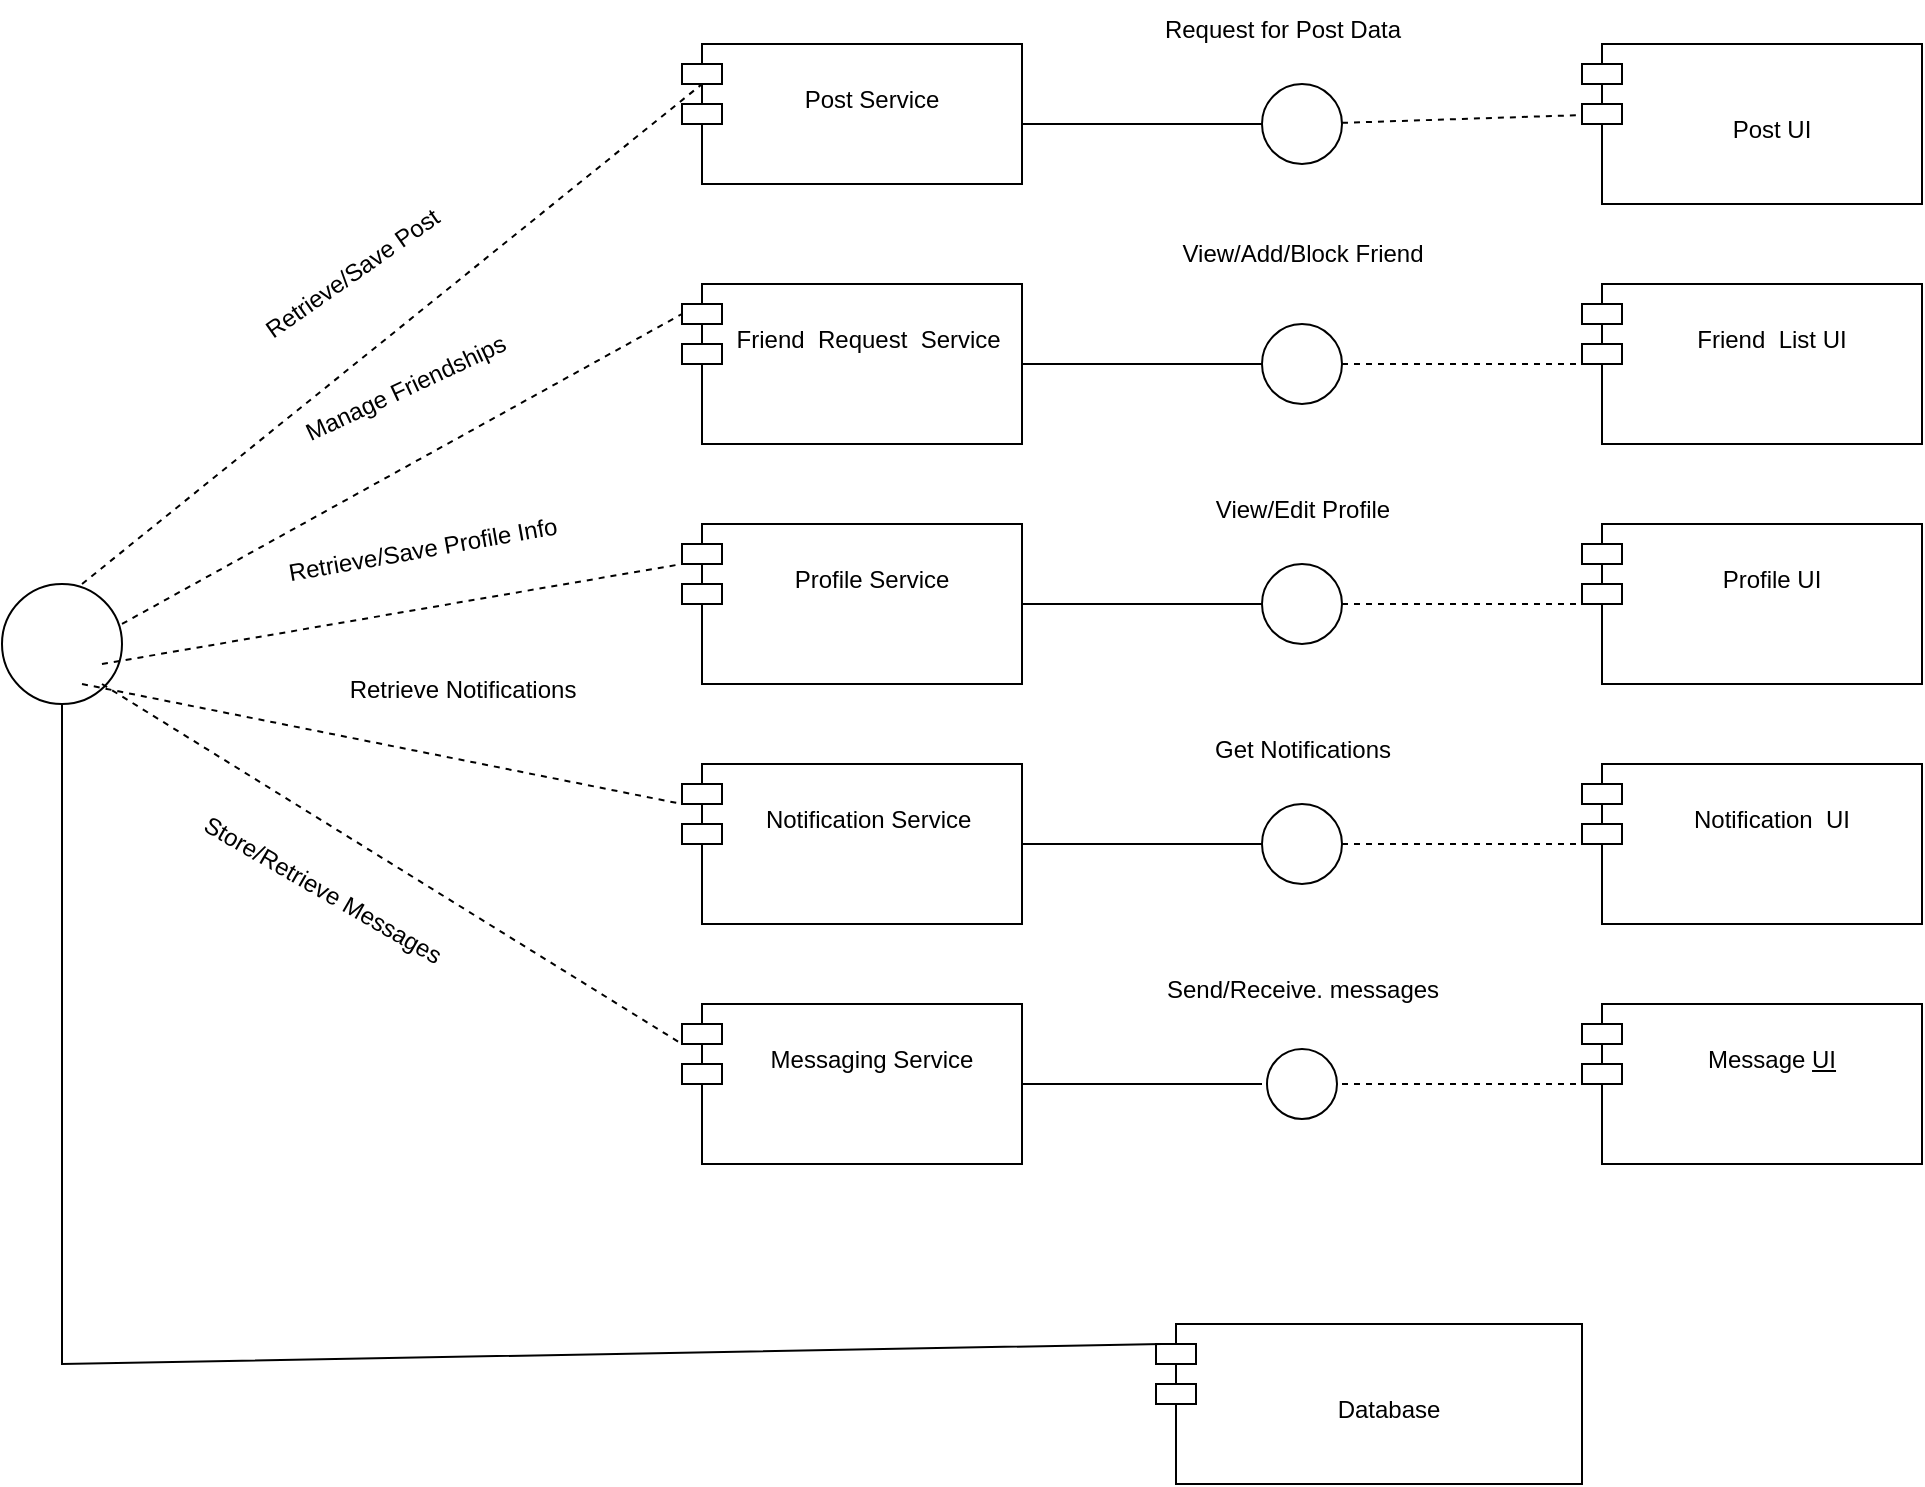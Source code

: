 <mxfile version="24.8.9">
  <diagram id="C5RBs43oDa-KdzZeNtuy" name="Page-1">
    <mxGraphModel dx="2327" dy="826" grid="1" gridSize="10" guides="1" tooltips="1" connect="1" arrows="1" fold="1" page="1" pageScale="1" pageWidth="827" pageHeight="1169" math="0" shadow="0">
      <root>
        <mxCell id="WIyWlLk6GJQsqaUBKTNV-0" />
        <mxCell id="WIyWlLk6GJQsqaUBKTNV-1" parent="WIyWlLk6GJQsqaUBKTNV-0" />
        <mxCell id="h1EXVGH7kKQslM6CAfzX-0" value="&lt;div&gt;&lt;br&gt;&lt;/div&gt;&lt;div&gt;&lt;br&gt;&lt;/div&gt;&lt;div&gt;Post UI&lt;/div&gt;" style="shape=module;align=left;spacingLeft=20;align=center;verticalAlign=top;whiteSpace=wrap;html=1;" vertex="1" parent="WIyWlLk6GJQsqaUBKTNV-1">
          <mxGeometry x="520" y="120" width="170" height="80" as="geometry" />
        </mxCell>
        <mxCell id="h1EXVGH7kKQslM6CAfzX-5" value="" style="endArrow=none;dashed=1;html=1;rounded=0;entryX=0;entryY=0.444;entryDx=0;entryDy=0;entryPerimeter=0;" edge="1" parent="WIyWlLk6GJQsqaUBKTNV-1" source="h1EXVGH7kKQslM6CAfzX-6" target="h1EXVGH7kKQslM6CAfzX-0">
          <mxGeometry width="50" height="50" relative="1" as="geometry">
            <mxPoint x="390" y="160" as="sourcePoint" />
            <mxPoint x="390" y="150" as="targetPoint" />
          </mxGeometry>
        </mxCell>
        <mxCell id="h1EXVGH7kKQslM6CAfzX-6" value="" style="ellipse;whiteSpace=wrap;html=1;aspect=fixed;" vertex="1" parent="WIyWlLk6GJQsqaUBKTNV-1">
          <mxGeometry x="360" y="140" width="40" height="40" as="geometry" />
        </mxCell>
        <mxCell id="h1EXVGH7kKQslM6CAfzX-8" value="&lt;div&gt;&lt;br&gt;&lt;/div&gt;&lt;div&gt;Post Service&lt;/div&gt;" style="shape=module;align=left;spacingLeft=20;align=center;verticalAlign=top;whiteSpace=wrap;html=1;" vertex="1" parent="WIyWlLk6GJQsqaUBKTNV-1">
          <mxGeometry x="70" y="120" width="170" height="70" as="geometry" />
        </mxCell>
        <mxCell id="h1EXVGH7kKQslM6CAfzX-10" value="" style="endArrow=none;html=1;rounded=0;entryX=0;entryY=0.5;entryDx=0;entryDy=0;exitX=1;exitY=0.571;exitDx=0;exitDy=0;exitPerimeter=0;" edge="1" parent="WIyWlLk6GJQsqaUBKTNV-1" source="h1EXVGH7kKQslM6CAfzX-8" target="h1EXVGH7kKQslM6CAfzX-6">
          <mxGeometry width="50" height="50" relative="1" as="geometry">
            <mxPoint x="310" y="350" as="sourcePoint" />
            <mxPoint x="360" y="300" as="targetPoint" />
          </mxGeometry>
        </mxCell>
        <mxCell id="h1EXVGH7kKQslM6CAfzX-11" value="&lt;div&gt;&lt;br&gt;&lt;/div&gt;&lt;div&gt;Friend&amp;nbsp; Request&amp;nbsp; Service&amp;nbsp;&lt;/div&gt;" style="shape=module;align=left;spacingLeft=20;align=center;verticalAlign=top;whiteSpace=wrap;html=1;" vertex="1" parent="WIyWlLk6GJQsqaUBKTNV-1">
          <mxGeometry x="70" y="240" width="170" height="80" as="geometry" />
        </mxCell>
        <mxCell id="h1EXVGH7kKQslM6CAfzX-13" value="" style="endArrow=none;html=1;rounded=0;exitX=1;exitY=0.5;exitDx=0;exitDy=0;" edge="1" parent="WIyWlLk6GJQsqaUBKTNV-1" source="h1EXVGH7kKQslM6CAfzX-11">
          <mxGeometry width="50" height="50" relative="1" as="geometry">
            <mxPoint x="250" y="280" as="sourcePoint" />
            <mxPoint x="360" y="280" as="targetPoint" />
          </mxGeometry>
        </mxCell>
        <mxCell id="h1EXVGH7kKQslM6CAfzX-14" value="" style="ellipse;whiteSpace=wrap;html=1;aspect=fixed;" vertex="1" parent="WIyWlLk6GJQsqaUBKTNV-1">
          <mxGeometry x="360" y="260" width="40" height="40" as="geometry" />
        </mxCell>
        <mxCell id="h1EXVGH7kKQslM6CAfzX-15" value="&lt;div&gt;&lt;br&gt;&lt;/div&gt;&lt;div&gt;Friend&amp;nbsp; List UI&lt;/div&gt;" style="shape=module;align=left;spacingLeft=20;align=center;verticalAlign=top;whiteSpace=wrap;html=1;" vertex="1" parent="WIyWlLk6GJQsqaUBKTNV-1">
          <mxGeometry x="520" y="240" width="170" height="80" as="geometry" />
        </mxCell>
        <mxCell id="h1EXVGH7kKQslM6CAfzX-16" value="" style="endArrow=none;dashed=1;html=1;rounded=0;entryX=0;entryY=0.5;entryDx=0;entryDy=0;entryPerimeter=0;exitX=1;exitY=0.5;exitDx=0;exitDy=0;exitPerimeter=0;" edge="1" parent="WIyWlLk6GJQsqaUBKTNV-1" source="h1EXVGH7kKQslM6CAfzX-14" target="h1EXVGH7kKQslM6CAfzX-15">
          <mxGeometry width="50" height="50" relative="1" as="geometry">
            <mxPoint x="270" y="380" as="sourcePoint" />
            <mxPoint x="320" y="330" as="targetPoint" />
          </mxGeometry>
        </mxCell>
        <mxCell id="h1EXVGH7kKQslM6CAfzX-17" value="&lt;div&gt;&lt;br&gt;&lt;/div&gt;Profile UI" style="shape=module;align=left;spacingLeft=20;align=center;verticalAlign=top;whiteSpace=wrap;html=1;" vertex="1" parent="WIyWlLk6GJQsqaUBKTNV-1">
          <mxGeometry x="520" y="360" width="170" height="80" as="geometry" />
        </mxCell>
        <mxCell id="h1EXVGH7kKQslM6CAfzX-18" value="&lt;div&gt;&lt;br&gt;&lt;/div&gt;&lt;div&gt;Profile Service&lt;/div&gt;" style="shape=module;align=left;spacingLeft=20;align=center;verticalAlign=top;whiteSpace=wrap;html=1;" vertex="1" parent="WIyWlLk6GJQsqaUBKTNV-1">
          <mxGeometry x="70" y="360" width="170" height="80" as="geometry" />
        </mxCell>
        <mxCell id="h1EXVGH7kKQslM6CAfzX-19" value="" style="endArrow=none;dashed=1;html=1;rounded=0;entryX=0;entryY=0.5;entryDx=0;entryDy=0;entryPerimeter=0;" edge="1" parent="WIyWlLk6GJQsqaUBKTNV-1" target="h1EXVGH7kKQslM6CAfzX-17">
          <mxGeometry width="50" height="50" relative="1" as="geometry">
            <mxPoint x="400" y="400" as="sourcePoint" />
            <mxPoint x="240" y="360" as="targetPoint" />
          </mxGeometry>
        </mxCell>
        <mxCell id="h1EXVGH7kKQslM6CAfzX-20" value="" style="ellipse;whiteSpace=wrap;html=1;aspect=fixed;" vertex="1" parent="WIyWlLk6GJQsqaUBKTNV-1">
          <mxGeometry x="360" y="380" width="40" height="40" as="geometry" />
        </mxCell>
        <mxCell id="h1EXVGH7kKQslM6CAfzX-21" value="" style="endArrow=none;html=1;rounded=0;exitX=1;exitY=0.5;exitDx=0;exitDy=0;" edge="1" parent="WIyWlLk6GJQsqaUBKTNV-1" source="h1EXVGH7kKQslM6CAfzX-18">
          <mxGeometry width="50" height="50" relative="1" as="geometry">
            <mxPoint x="190" y="410" as="sourcePoint" />
            <mxPoint x="360" y="400" as="targetPoint" />
          </mxGeometry>
        </mxCell>
        <mxCell id="h1EXVGH7kKQslM6CAfzX-22" value="&lt;div&gt;&lt;br&gt;&lt;/div&gt;&lt;div&gt;Notification&amp;nbsp; UI&lt;/div&gt;" style="shape=module;align=left;spacingLeft=20;align=center;verticalAlign=top;whiteSpace=wrap;html=1;" vertex="1" parent="WIyWlLk6GJQsqaUBKTNV-1">
          <mxGeometry x="520" y="480" width="170" height="80" as="geometry" />
        </mxCell>
        <mxCell id="h1EXVGH7kKQslM6CAfzX-23" value="" style="ellipse;whiteSpace=wrap;html=1;aspect=fixed;" vertex="1" parent="WIyWlLk6GJQsqaUBKTNV-1">
          <mxGeometry x="360" y="500" width="40" height="40" as="geometry" />
        </mxCell>
        <mxCell id="h1EXVGH7kKQslM6CAfzX-24" value="" style="endArrow=none;dashed=1;html=1;rounded=0;exitX=1;exitY=0.5;exitDx=0;exitDy=0;" edge="1" parent="WIyWlLk6GJQsqaUBKTNV-1" source="h1EXVGH7kKQslM6CAfzX-23">
          <mxGeometry width="50" height="50" relative="1" as="geometry">
            <mxPoint x="170" y="470" as="sourcePoint" />
            <mxPoint x="520" y="520" as="targetPoint" />
          </mxGeometry>
        </mxCell>
        <mxCell id="h1EXVGH7kKQslM6CAfzX-26" value="&lt;div&gt;&lt;br&gt;&lt;/div&gt;&lt;div&gt;Notification Service&amp;nbsp;&lt;/div&gt;" style="shape=module;align=left;spacingLeft=20;align=center;verticalAlign=top;whiteSpace=wrap;html=1;" vertex="1" parent="WIyWlLk6GJQsqaUBKTNV-1">
          <mxGeometry x="70" y="480" width="170" height="80" as="geometry" />
        </mxCell>
        <mxCell id="h1EXVGH7kKQslM6CAfzX-27" value="" style="endArrow=none;html=1;rounded=0;entryX=0;entryY=0.5;entryDx=0;entryDy=0;entryPerimeter=0;exitX=1;exitY=0.5;exitDx=0;exitDy=0;exitPerimeter=0;" edge="1" parent="WIyWlLk6GJQsqaUBKTNV-1" source="h1EXVGH7kKQslM6CAfzX-26" target="h1EXVGH7kKQslM6CAfzX-23">
          <mxGeometry width="50" height="50" relative="1" as="geometry">
            <mxPoint x="170" y="470" as="sourcePoint" />
            <mxPoint x="220" y="420" as="targetPoint" />
          </mxGeometry>
        </mxCell>
        <mxCell id="h1EXVGH7kKQslM6CAfzX-28" value="&lt;div&gt;&lt;br&gt;&lt;/div&gt;Message &lt;u&gt;UI&lt;/u&gt;" style="shape=module;align=left;spacingLeft=20;align=center;verticalAlign=top;whiteSpace=wrap;html=1;" vertex="1" parent="WIyWlLk6GJQsqaUBKTNV-1">
          <mxGeometry x="520" y="600" width="170" height="80" as="geometry" />
        </mxCell>
        <mxCell id="h1EXVGH7kKQslM6CAfzX-29" value="" style="ellipse;whiteSpace=wrap;html=1;aspect=fixed;" vertex="1" parent="WIyWlLk6GJQsqaUBKTNV-1">
          <mxGeometry x="362.5" y="622.5" width="35" height="35" as="geometry" />
        </mxCell>
        <mxCell id="h1EXVGH7kKQslM6CAfzX-30" value="" style="endArrow=none;dashed=1;html=1;rounded=0;entryX=0;entryY=0.5;entryDx=0;entryDy=0;entryPerimeter=0;" edge="1" parent="WIyWlLk6GJQsqaUBKTNV-1" target="h1EXVGH7kKQslM6CAfzX-28">
          <mxGeometry width="50" height="50" relative="1" as="geometry">
            <mxPoint x="400" y="640" as="sourcePoint" />
            <mxPoint x="320" y="470" as="targetPoint" />
          </mxGeometry>
        </mxCell>
        <mxCell id="h1EXVGH7kKQslM6CAfzX-31" value="&lt;div&gt;&lt;br&gt;&lt;/div&gt;&lt;div&gt;Messaging Service&lt;/div&gt;" style="shape=module;align=left;spacingLeft=20;align=center;verticalAlign=top;whiteSpace=wrap;html=1;" vertex="1" parent="WIyWlLk6GJQsqaUBKTNV-1">
          <mxGeometry x="70" y="600" width="170" height="80" as="geometry" />
        </mxCell>
        <mxCell id="h1EXVGH7kKQslM6CAfzX-32" value="" style="endArrow=none;html=1;rounded=0;" edge="1" parent="WIyWlLk6GJQsqaUBKTNV-1">
          <mxGeometry width="50" height="50" relative="1" as="geometry">
            <mxPoint x="240" y="640" as="sourcePoint" />
            <mxPoint x="360" y="640" as="targetPoint" />
          </mxGeometry>
        </mxCell>
        <mxCell id="h1EXVGH7kKQslM6CAfzX-33" value="&lt;div&gt;&lt;br&gt;&lt;/div&gt;&lt;div&gt;&lt;br&gt;&lt;/div&gt;&lt;div&gt;&lt;span style=&quot;background-color: initial;&quot;&gt;Database&lt;/span&gt;&lt;/div&gt;" style="shape=module;align=left;spacingLeft=20;align=center;verticalAlign=top;whiteSpace=wrap;html=1;" vertex="1" parent="WIyWlLk6GJQsqaUBKTNV-1">
          <mxGeometry x="307" y="760" width="213" height="80" as="geometry" />
        </mxCell>
        <mxCell id="h1EXVGH7kKQslM6CAfzX-34" value="" style="endArrow=none;html=1;rounded=0;entryX=0.014;entryY=0.125;entryDx=0;entryDy=0;entryPerimeter=0;exitX=0.5;exitY=1;exitDx=0;exitDy=0;exitPerimeter=0;" edge="1" parent="WIyWlLk6GJQsqaUBKTNV-1" source="h1EXVGH7kKQslM6CAfzX-35" target="h1EXVGH7kKQslM6CAfzX-33">
          <mxGeometry width="50" height="50" relative="1" as="geometry">
            <mxPoint x="-240" y="460" as="sourcePoint" />
            <mxPoint x="300" y="800" as="targetPoint" />
            <Array as="points">
              <mxPoint x="-240" y="780" />
            </Array>
          </mxGeometry>
        </mxCell>
        <mxCell id="h1EXVGH7kKQslM6CAfzX-35" value="" style="ellipse;whiteSpace=wrap;html=1;aspect=fixed;" vertex="1" parent="WIyWlLk6GJQsqaUBKTNV-1">
          <mxGeometry x="-270" y="390" width="60" height="60" as="geometry" />
        </mxCell>
        <mxCell id="h1EXVGH7kKQslM6CAfzX-36" value="" style="endArrow=none;dashed=1;html=1;rounded=0;exitX=0.667;exitY=0;exitDx=0;exitDy=0;exitPerimeter=0;entryX=0.059;entryY=0.286;entryDx=0;entryDy=0;entryPerimeter=0;" edge="1" parent="WIyWlLk6GJQsqaUBKTNV-1" source="h1EXVGH7kKQslM6CAfzX-35" target="h1EXVGH7kKQslM6CAfzX-8">
          <mxGeometry width="50" height="50" relative="1" as="geometry">
            <mxPoint x="-20" y="470" as="sourcePoint" />
            <mxPoint x="60" y="140" as="targetPoint" />
          </mxGeometry>
        </mxCell>
        <mxCell id="h1EXVGH7kKQslM6CAfzX-38" value="" style="endArrow=none;dashed=1;html=1;rounded=0;entryX=0;entryY=0.25;entryDx=0;entryDy=0;entryPerimeter=0;exitX=0.833;exitY=0.667;exitDx=0;exitDy=0;exitPerimeter=0;" edge="1" parent="WIyWlLk6GJQsqaUBKTNV-1" source="h1EXVGH7kKQslM6CAfzX-35" target="h1EXVGH7kKQslM6CAfzX-18">
          <mxGeometry width="50" height="50" relative="1" as="geometry">
            <mxPoint x="-20" y="470" as="sourcePoint" />
            <mxPoint x="30" y="420" as="targetPoint" />
          </mxGeometry>
        </mxCell>
        <mxCell id="h1EXVGH7kKQslM6CAfzX-39" value="" style="endArrow=none;dashed=1;html=1;rounded=0;entryX=0;entryY=0.25;entryDx=0;entryDy=0;entryPerimeter=0;" edge="1" parent="WIyWlLk6GJQsqaUBKTNV-1" target="h1EXVGH7kKQslM6CAfzX-26">
          <mxGeometry width="50" height="50" relative="1" as="geometry">
            <mxPoint x="-230" y="440" as="sourcePoint" />
            <mxPoint x="30" y="420" as="targetPoint" />
          </mxGeometry>
        </mxCell>
        <mxCell id="h1EXVGH7kKQslM6CAfzX-40" value="" style="endArrow=none;dashed=1;html=1;rounded=0;entryX=0;entryY=0.25;entryDx=0;entryDy=0;entryPerimeter=0;" edge="1" parent="WIyWlLk6GJQsqaUBKTNV-1" target="h1EXVGH7kKQslM6CAfzX-31">
          <mxGeometry width="50" height="50" relative="1" as="geometry">
            <mxPoint x="-220" y="440" as="sourcePoint" />
            <mxPoint x="30" y="420" as="targetPoint" />
          </mxGeometry>
        </mxCell>
        <mxCell id="h1EXVGH7kKQslM6CAfzX-42" value="Request for Post Data" style="text;html=1;align=center;verticalAlign=middle;resizable=0;points=[];autosize=1;strokeColor=none;fillColor=none;" vertex="1" parent="WIyWlLk6GJQsqaUBKTNV-1">
          <mxGeometry x="300" y="98" width="140" height="30" as="geometry" />
        </mxCell>
        <mxCell id="h1EXVGH7kKQslM6CAfzX-44" value="View/Edit Profile" style="text;html=1;align=center;verticalAlign=middle;resizable=0;points=[];autosize=1;strokeColor=none;fillColor=none;" vertex="1" parent="WIyWlLk6GJQsqaUBKTNV-1">
          <mxGeometry x="325" y="338" width="110" height="30" as="geometry" />
        </mxCell>
        <mxCell id="h1EXVGH7kKQslM6CAfzX-45" value="View/Add/Block Friend" style="text;html=1;align=center;verticalAlign=middle;resizable=0;points=[];autosize=1;strokeColor=none;fillColor=none;" vertex="1" parent="WIyWlLk6GJQsqaUBKTNV-1">
          <mxGeometry x="310" y="210" width="140" height="30" as="geometry" />
        </mxCell>
        <mxCell id="h1EXVGH7kKQslM6CAfzX-46" value="Get Notifications" style="text;html=1;align=center;verticalAlign=middle;resizable=0;points=[];autosize=1;strokeColor=none;fillColor=none;" vertex="1" parent="WIyWlLk6GJQsqaUBKTNV-1">
          <mxGeometry x="325" y="458" width="110" height="30" as="geometry" />
        </mxCell>
        <mxCell id="h1EXVGH7kKQslM6CAfzX-47" value="Send/Receive. messages" style="text;html=1;align=center;verticalAlign=middle;resizable=0;points=[];autosize=1;strokeColor=none;fillColor=none;" vertex="1" parent="WIyWlLk6GJQsqaUBKTNV-1">
          <mxGeometry x="300" y="578" width="160" height="30" as="geometry" />
        </mxCell>
        <mxCell id="h1EXVGH7kKQslM6CAfzX-48" value="Retrieve/Save Post" style="text;html=1;align=center;verticalAlign=middle;resizable=0;points=[];autosize=1;strokeColor=none;fillColor=none;rotation=-35;" vertex="1" parent="WIyWlLk6GJQsqaUBKTNV-1">
          <mxGeometry x="-160" y="220" width="130" height="30" as="geometry" />
        </mxCell>
        <mxCell id="h1EXVGH7kKQslM6CAfzX-50" value="Retrieve/Save Profile Info" style="text;html=1;align=center;verticalAlign=middle;resizable=0;points=[];autosize=1;strokeColor=none;fillColor=none;rotation=-10;" vertex="1" parent="WIyWlLk6GJQsqaUBKTNV-1">
          <mxGeometry x="-140" y="358" width="160" height="30" as="geometry" />
        </mxCell>
        <mxCell id="h1EXVGH7kKQslM6CAfzX-52" value="" style="endArrow=none;dashed=1;html=1;rounded=0;exitX=1;exitY=0.333;exitDx=0;exitDy=0;exitPerimeter=0;entryX=0;entryY=0;entryDx=0;entryDy=15;entryPerimeter=0;" edge="1" parent="WIyWlLk6GJQsqaUBKTNV-1" source="h1EXVGH7kKQslM6CAfzX-35" target="h1EXVGH7kKQslM6CAfzX-11">
          <mxGeometry width="50" height="50" relative="1" as="geometry">
            <mxPoint x="-210" y="410" as="sourcePoint" />
            <mxPoint x="-80" y="320" as="targetPoint" />
          </mxGeometry>
        </mxCell>
        <mxCell id="h1EXVGH7kKQslM6CAfzX-53" value="&lt;div&gt;&amp;nbsp;Manage Friendships&lt;/div&gt;" style="text;html=1;align=center;verticalAlign=middle;resizable=0;points=[];autosize=1;strokeColor=none;fillColor=none;rotation=-25;" vertex="1" parent="WIyWlLk6GJQsqaUBKTNV-1">
          <mxGeometry x="-140" y="278" width="140" height="30" as="geometry" />
        </mxCell>
        <mxCell id="h1EXVGH7kKQslM6CAfzX-54" value="Store/Retrieve Messages" style="text;html=1;align=center;verticalAlign=middle;resizable=0;points=[];autosize=1;strokeColor=none;fillColor=none;rotation=30;" vertex="1" parent="WIyWlLk6GJQsqaUBKTNV-1">
          <mxGeometry x="-190" y="528" width="160" height="30" as="geometry" />
        </mxCell>
        <mxCell id="h1EXVGH7kKQslM6CAfzX-55" value="Retrieve Notifications" style="text;html=1;align=center;verticalAlign=middle;resizable=0;points=[];autosize=1;strokeColor=none;fillColor=none;" vertex="1" parent="WIyWlLk6GJQsqaUBKTNV-1">
          <mxGeometry x="-110" y="428" width="140" height="30" as="geometry" />
        </mxCell>
      </root>
    </mxGraphModel>
  </diagram>
</mxfile>

